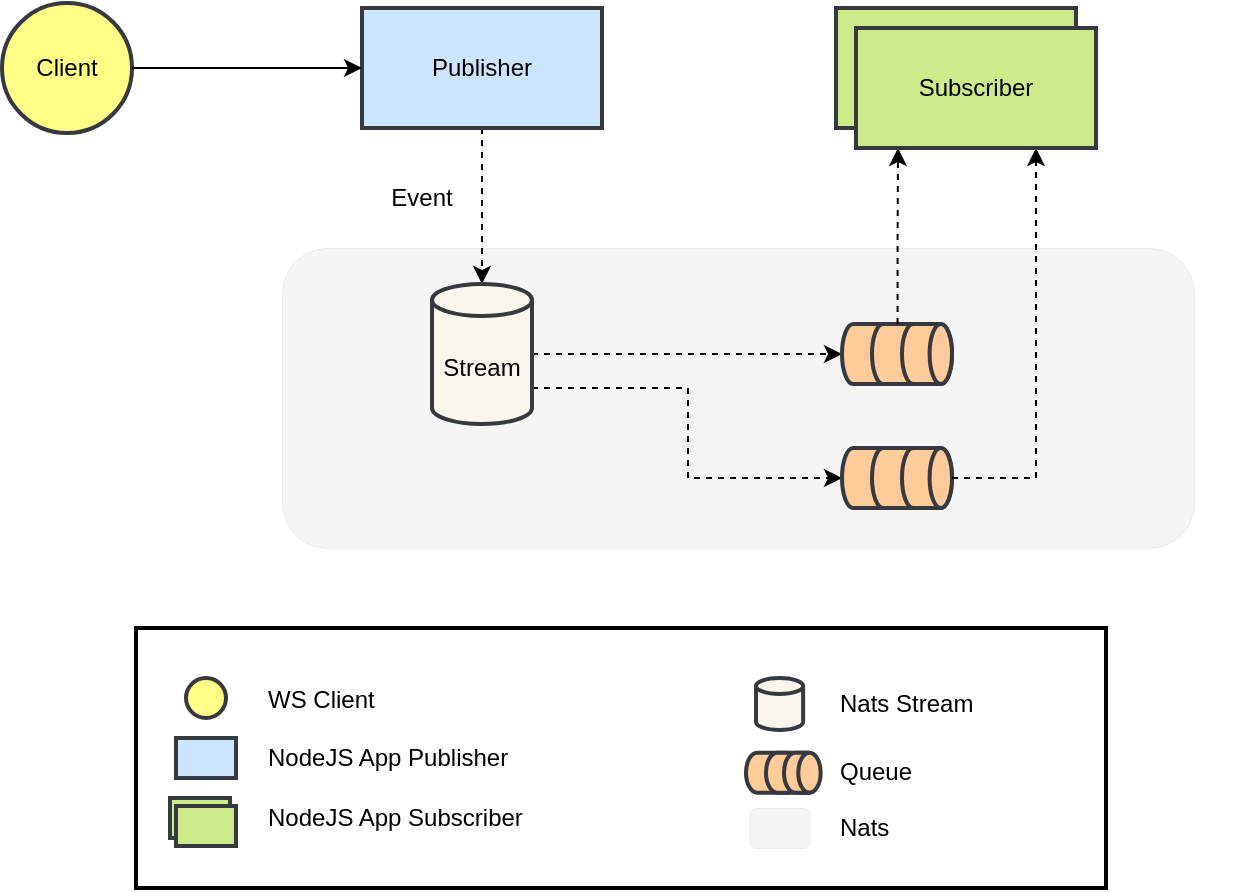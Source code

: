 <mxfile version="19.0.3" type="device"><diagram id="pG50zwxePnKyxRJHNFo7" name="Página-1"><mxGraphModel dx="1038" dy="641" grid="1" gridSize="10" guides="1" tooltips="1" connect="1" arrows="1" fold="1" page="1" pageScale="1" pageWidth="827" pageHeight="1169" math="0" shadow="0"><root><mxCell id="0"/><mxCell id="1" parent="0"/><mxCell id="BngeZxIEYyejDAR57LB6-36" value="" style="rounded=1;whiteSpace=wrap;html=1;strokeWidth=0;dashed=1;strokeColor=#666666;fillColor=#f5f5f5;fontColor=#333333;" vertex="1" parent="1"><mxGeometry x="230" y="320" width="456" height="150" as="geometry"/></mxCell><mxCell id="BngeZxIEYyejDAR57LB6-35" value="" style="rounded=0;whiteSpace=wrap;html=1;strokeWidth=2;" vertex="1" parent="1"><mxGeometry x="157" y="510" width="485" height="130" as="geometry"/></mxCell><mxCell id="vYbDZMGir_KVFqaTunQu-16" style="edgeStyle=orthogonalEdgeStyle;rounded=0;orthogonalLoop=1;jettySize=auto;html=1;entryX=0.5;entryY=0;entryDx=0;entryDy=0;entryPerimeter=0;dashed=1;" parent="1" source="vYbDZMGir_KVFqaTunQu-1" target="vYbDZMGir_KVFqaTunQu-5" edge="1"><mxGeometry relative="1" as="geometry"/></mxCell><mxCell id="vYbDZMGir_KVFqaTunQu-1" value="Publisher" style="circle=0;whiteSpace=wrap;html=1;strokeWidth=2;fillColor=#cce5ff;strokeColor=#36393d;" parent="1" vertex="1"><mxGeometry x="270" y="200" width="120" height="60" as="geometry"/></mxCell><mxCell id="vYbDZMGir_KVFqaTunQu-17" style="edgeStyle=orthogonalEdgeStyle;rounded=0;orthogonalLoop=1;jettySize=auto;html=1;entryX=0.5;entryY=1;entryDx=0;entryDy=0;entryPerimeter=0;dashed=1;" parent="1" source="vYbDZMGir_KVFqaTunQu-5" target="vYbDZMGir_KVFqaTunQu-8" edge="1"><mxGeometry relative="1" as="geometry"/></mxCell><mxCell id="BngeZxIEYyejDAR57LB6-6" style="edgeStyle=orthogonalEdgeStyle;rounded=0;orthogonalLoop=1;jettySize=auto;html=1;entryX=0.5;entryY=1;entryDx=0;entryDy=0;entryPerimeter=0;dashed=1;" edge="1" parent="1" source="vYbDZMGir_KVFqaTunQu-5" target="BngeZxIEYyejDAR57LB6-3"><mxGeometry relative="1" as="geometry"><Array as="points"><mxPoint x="433" y="390"/><mxPoint x="433" y="435"/></Array></mxGeometry></mxCell><mxCell id="vYbDZMGir_KVFqaTunQu-5" value="Stream" style="shape=cylinder3;whiteSpace=wrap;html=1;boundedLbl=1;backgroundOutline=1;size=8;strokeWidth=2;fillColor=#f9f7ed;strokeColor=#36393d;" parent="1" vertex="1"><mxGeometry x="305" y="338" width="50" height="70" as="geometry"/></mxCell><mxCell id="vYbDZMGir_KVFqaTunQu-7" value="" style="group" parent="1" vertex="1" connectable="0"><mxGeometry x="507" y="200" width="130" height="70" as="geometry"/></mxCell><mxCell id="vYbDZMGir_KVFqaTunQu-2" value="Subscriber" style="rounded=0;whiteSpace=wrap;html=1;strokeWidth=2;fillColor=#cdeb8b;strokeColor=#36393d;" parent="vYbDZMGir_KVFqaTunQu-7" vertex="1"><mxGeometry width="120" height="60" as="geometry"/></mxCell><mxCell id="vYbDZMGir_KVFqaTunQu-3" value="Subscriber" style="rounded=0;whiteSpace=wrap;html=1;strokeWidth=2;fillColor=#cdeb8b;strokeColor=#36393d;" parent="vYbDZMGir_KVFqaTunQu-7" vertex="1"><mxGeometry x="10" y="10" width="120" height="60" as="geometry"/></mxCell><mxCell id="vYbDZMGir_KVFqaTunQu-11" value="" style="group" parent="1" vertex="1" connectable="0"><mxGeometry x="510" y="358" width="55" height="30" as="geometry"/></mxCell><mxCell id="vYbDZMGir_KVFqaTunQu-8" value="" style="shape=cylinder3;whiteSpace=wrap;html=1;boundedLbl=1;backgroundOutline=1;size=5.6;strokeWidth=2;rotation=90;fillColor=#ffcc99;strokeColor=#36393d;" parent="vYbDZMGir_KVFqaTunQu-11" vertex="1"><mxGeometry x="5" y="-5" width="30" height="40" as="geometry"/></mxCell><mxCell id="vYbDZMGir_KVFqaTunQu-9" value="" style="shape=cylinder3;whiteSpace=wrap;html=1;boundedLbl=1;backgroundOutline=1;size=5.6;strokeWidth=2;rotation=90;fillColor=#ffcc99;strokeColor=#36393d;" parent="vYbDZMGir_KVFqaTunQu-11" vertex="1"><mxGeometry x="20" y="-5" width="30" height="40" as="geometry"/></mxCell><mxCell id="vYbDZMGir_KVFqaTunQu-10" value="" style="shape=cylinder3;whiteSpace=wrap;html=1;boundedLbl=1;backgroundOutline=1;size=5.6;strokeWidth=2;rotation=90;fillColor=#ffcc99;strokeColor=#36393d;" parent="vYbDZMGir_KVFqaTunQu-11" vertex="1"><mxGeometry x="27.5" y="2.5" width="30" height="25" as="geometry"/></mxCell><mxCell id="vYbDZMGir_KVFqaTunQu-13" value="Client" style="ellipse;whiteSpace=wrap;html=1;aspect=fixed;strokeWidth=2;fillColor=#ffff88;strokeColor=#36393d;" parent="1" vertex="1"><mxGeometry x="90" y="197.5" width="65" height="65" as="geometry"/></mxCell><mxCell id="vYbDZMGir_KVFqaTunQu-15" value="" style="endArrow=classic;html=1;rounded=0;exitX=1;exitY=0.5;exitDx=0;exitDy=0;entryX=0;entryY=0.5;entryDx=0;entryDy=0;" parent="1" source="vYbDZMGir_KVFqaTunQu-13" target="vYbDZMGir_KVFqaTunQu-1" edge="1"><mxGeometry width="50" height="50" relative="1" as="geometry"><mxPoint x="390" y="350" as="sourcePoint"/><mxPoint x="440" y="300" as="targetPoint"/></mxGeometry></mxCell><mxCell id="vYbDZMGir_KVFqaTunQu-18" value="Event" style="text;html=1;strokeColor=none;fillColor=none;align=center;verticalAlign=middle;whiteSpace=wrap;rounded=0;" parent="1" vertex="1"><mxGeometry x="270" y="280" width="60" height="30" as="geometry"/></mxCell><mxCell id="BngeZxIEYyejDAR57LB6-1" style="edgeStyle=orthogonalEdgeStyle;rounded=0;orthogonalLoop=1;jettySize=auto;html=1;dashed=1;exitX=0;exitY=0;exitDx=0;exitDy=27.2;exitPerimeter=0;" edge="1" parent="1" source="vYbDZMGir_KVFqaTunQu-9"><mxGeometry relative="1" as="geometry"><mxPoint x="538" y="270" as="targetPoint"/></mxGeometry></mxCell><mxCell id="BngeZxIEYyejDAR57LB6-2" value="" style="group" vertex="1" connectable="0" parent="1"><mxGeometry x="510" y="420" width="55" height="30" as="geometry"/></mxCell><mxCell id="BngeZxIEYyejDAR57LB6-3" value="" style="shape=cylinder3;whiteSpace=wrap;html=1;boundedLbl=1;backgroundOutline=1;size=5.6;strokeWidth=2;rotation=90;fillColor=#ffcc99;strokeColor=#36393d;" vertex="1" parent="BngeZxIEYyejDAR57LB6-2"><mxGeometry x="5" y="-5" width="30" height="40" as="geometry"/></mxCell><mxCell id="BngeZxIEYyejDAR57LB6-4" value="" style="shape=cylinder3;whiteSpace=wrap;html=1;boundedLbl=1;backgroundOutline=1;size=5.6;strokeWidth=2;rotation=90;fillColor=#ffcc99;strokeColor=#36393d;" vertex="1" parent="BngeZxIEYyejDAR57LB6-2"><mxGeometry x="20" y="-5" width="30" height="40" as="geometry"/></mxCell><mxCell id="BngeZxIEYyejDAR57LB6-5" value="" style="shape=cylinder3;whiteSpace=wrap;html=1;boundedLbl=1;backgroundOutline=1;size=5.6;strokeWidth=2;rotation=90;fillColor=#ffcc99;strokeColor=#36393d;" vertex="1" parent="BngeZxIEYyejDAR57LB6-2"><mxGeometry x="27.5" y="2.5" width="30" height="25" as="geometry"/></mxCell><mxCell id="BngeZxIEYyejDAR57LB6-7" style="edgeStyle=orthogonalEdgeStyle;rounded=0;orthogonalLoop=1;jettySize=auto;html=1;entryX=0.75;entryY=1;entryDx=0;entryDy=0;dashed=1;" edge="1" parent="1" source="BngeZxIEYyejDAR57LB6-5" target="vYbDZMGir_KVFqaTunQu-3"><mxGeometry relative="1" as="geometry"><Array as="points"><mxPoint x="607" y="435"/></Array></mxGeometry></mxCell><mxCell id="BngeZxIEYyejDAR57LB6-8" value="" style="ellipse;whiteSpace=wrap;html=1;aspect=fixed;strokeWidth=2;fillColor=#ffff88;strokeColor=#36393d;" vertex="1" parent="1"><mxGeometry x="182" y="535" width="20" height="20" as="geometry"/></mxCell><mxCell id="BngeZxIEYyejDAR57LB6-9" value="" style="circle=0;whiteSpace=wrap;html=1;strokeWidth=2;fillColor=#cce5ff;strokeColor=#36393d;" vertex="1" parent="1"><mxGeometry x="177" y="565" width="30" height="20" as="geometry"/></mxCell><mxCell id="BngeZxIEYyejDAR57LB6-10" value="" style="group" vertex="1" connectable="0" parent="1"><mxGeometry x="507" y="200" width="130" height="70" as="geometry"/></mxCell><mxCell id="BngeZxIEYyejDAR57LB6-11" value="Subscriber" style="rounded=0;whiteSpace=wrap;html=1;strokeWidth=2;fillColor=#cdeb8b;strokeColor=#36393d;" vertex="1" parent="BngeZxIEYyejDAR57LB6-10"><mxGeometry width="120" height="60" as="geometry"/></mxCell><mxCell id="BngeZxIEYyejDAR57LB6-12" value="Subscriber" style="rounded=0;whiteSpace=wrap;html=1;strokeWidth=2;fillColor=#cdeb8b;strokeColor=#36393d;" vertex="1" parent="BngeZxIEYyejDAR57LB6-10"><mxGeometry x="10" y="10" width="120" height="60" as="geometry"/></mxCell><mxCell id="BngeZxIEYyejDAR57LB6-22" value="" style="group" vertex="1" connectable="0" parent="1"><mxGeometry x="174" y="595" width="33" height="24" as="geometry"/></mxCell><mxCell id="BngeZxIEYyejDAR57LB6-20" value="" style="rounded=0;whiteSpace=wrap;html=1;strokeWidth=2;fillColor=#cdeb8b;strokeColor=#36393d;" vertex="1" parent="BngeZxIEYyejDAR57LB6-22"><mxGeometry width="30" height="20" as="geometry"/></mxCell><mxCell id="BngeZxIEYyejDAR57LB6-21" value="" style="rounded=0;whiteSpace=wrap;html=1;strokeWidth=2;fillColor=#cdeb8b;strokeColor=#36393d;" vertex="1" parent="BngeZxIEYyejDAR57LB6-22"><mxGeometry x="3" y="4" width="30" height="20" as="geometry"/></mxCell><mxCell id="BngeZxIEYyejDAR57LB6-24" value="" style="shape=cylinder3;whiteSpace=wrap;html=1;boundedLbl=1;backgroundOutline=1;size=4;strokeWidth=2;fillColor=#f9f7ed;strokeColor=#36393d;" vertex="1" parent="1"><mxGeometry x="467" y="535" width="23.57" height="26" as="geometry"/></mxCell><mxCell id="BngeZxIEYyejDAR57LB6-25" value="" style="group" vertex="1" connectable="0" parent="1"><mxGeometry x="462" y="572.33" width="38.17" height="20" as="geometry"/></mxCell><mxCell id="BngeZxIEYyejDAR57LB6-26" value="" style="shape=cylinder3;whiteSpace=wrap;html=1;boundedLbl=1;backgroundOutline=1;size=5.6;strokeWidth=2;rotation=90;fillColor=#ffcc99;strokeColor=#36393d;" vertex="1" parent="BngeZxIEYyejDAR57LB6-25"><mxGeometry x="3.334" y="-3.333" width="20.002" height="26.667" as="geometry"/></mxCell><mxCell id="BngeZxIEYyejDAR57LB6-27" value="" style="shape=cylinder3;whiteSpace=wrap;html=1;boundedLbl=1;backgroundOutline=1;size=5.6;strokeWidth=2;rotation=90;fillColor=#ffcc99;strokeColor=#36393d;" vertex="1" parent="BngeZxIEYyejDAR57LB6-25"><mxGeometry x="13.335" y="-3.333" width="20.002" height="26.667" as="geometry"/></mxCell><mxCell id="BngeZxIEYyejDAR57LB6-28" value="" style="shape=cylinder3;whiteSpace=wrap;html=1;boundedLbl=1;backgroundOutline=1;size=5.6;strokeWidth=2;rotation=90;fillColor=#ffcc99;strokeColor=#36393d;" vertex="1" parent="BngeZxIEYyejDAR57LB6-25"><mxGeometry x="18.17" y="0.83" width="20" height="18.33" as="geometry"/></mxCell><mxCell id="BngeZxIEYyejDAR57LB6-30" value="WS Client" style="text;html=1;strokeColor=none;fillColor=none;align=left;verticalAlign=middle;whiteSpace=wrap;rounded=0;" vertex="1" parent="1"><mxGeometry x="221" y="531" width="205" height="30" as="geometry"/></mxCell><mxCell id="BngeZxIEYyejDAR57LB6-31" value="NodeJS App Publisher" style="text;html=1;strokeColor=none;fillColor=none;align=left;verticalAlign=middle;whiteSpace=wrap;rounded=0;" vertex="1" parent="1"><mxGeometry x="221" y="560" width="205" height="30" as="geometry"/></mxCell><mxCell id="BngeZxIEYyejDAR57LB6-32" value="NodeJS App Subscriber" style="text;html=1;strokeColor=none;fillColor=none;align=left;verticalAlign=middle;whiteSpace=wrap;rounded=0;" vertex="1" parent="1"><mxGeometry x="221" y="590" width="205" height="30" as="geometry"/></mxCell><mxCell id="BngeZxIEYyejDAR57LB6-33" value="Nats Stream" style="text;html=1;strokeColor=none;fillColor=none;align=left;verticalAlign=middle;whiteSpace=wrap;rounded=0;" vertex="1" parent="1"><mxGeometry x="507" y="533" width="205" height="30" as="geometry"/></mxCell><mxCell id="BngeZxIEYyejDAR57LB6-34" value="Queue" style="text;html=1;strokeColor=none;fillColor=none;align=left;verticalAlign=middle;whiteSpace=wrap;rounded=0;" vertex="1" parent="1"><mxGeometry x="507" y="567.33" width="205" height="30" as="geometry"/></mxCell><mxCell id="BngeZxIEYyejDAR57LB6-37" value="" style="rounded=1;whiteSpace=wrap;html=1;strokeWidth=0;dashed=1;strokeColor=#666666;fillColor=#f5f5f5;fontColor=#333333;" vertex="1" parent="1"><mxGeometry x="463.79" y="600" width="30" height="20" as="geometry"/></mxCell><mxCell id="BngeZxIEYyejDAR57LB6-38" value="Nats" style="text;html=1;strokeColor=none;fillColor=none;align=left;verticalAlign=middle;whiteSpace=wrap;rounded=0;" vertex="1" parent="1"><mxGeometry x="507" y="595" width="205" height="30" as="geometry"/></mxCell></root></mxGraphModel></diagram></mxfile>